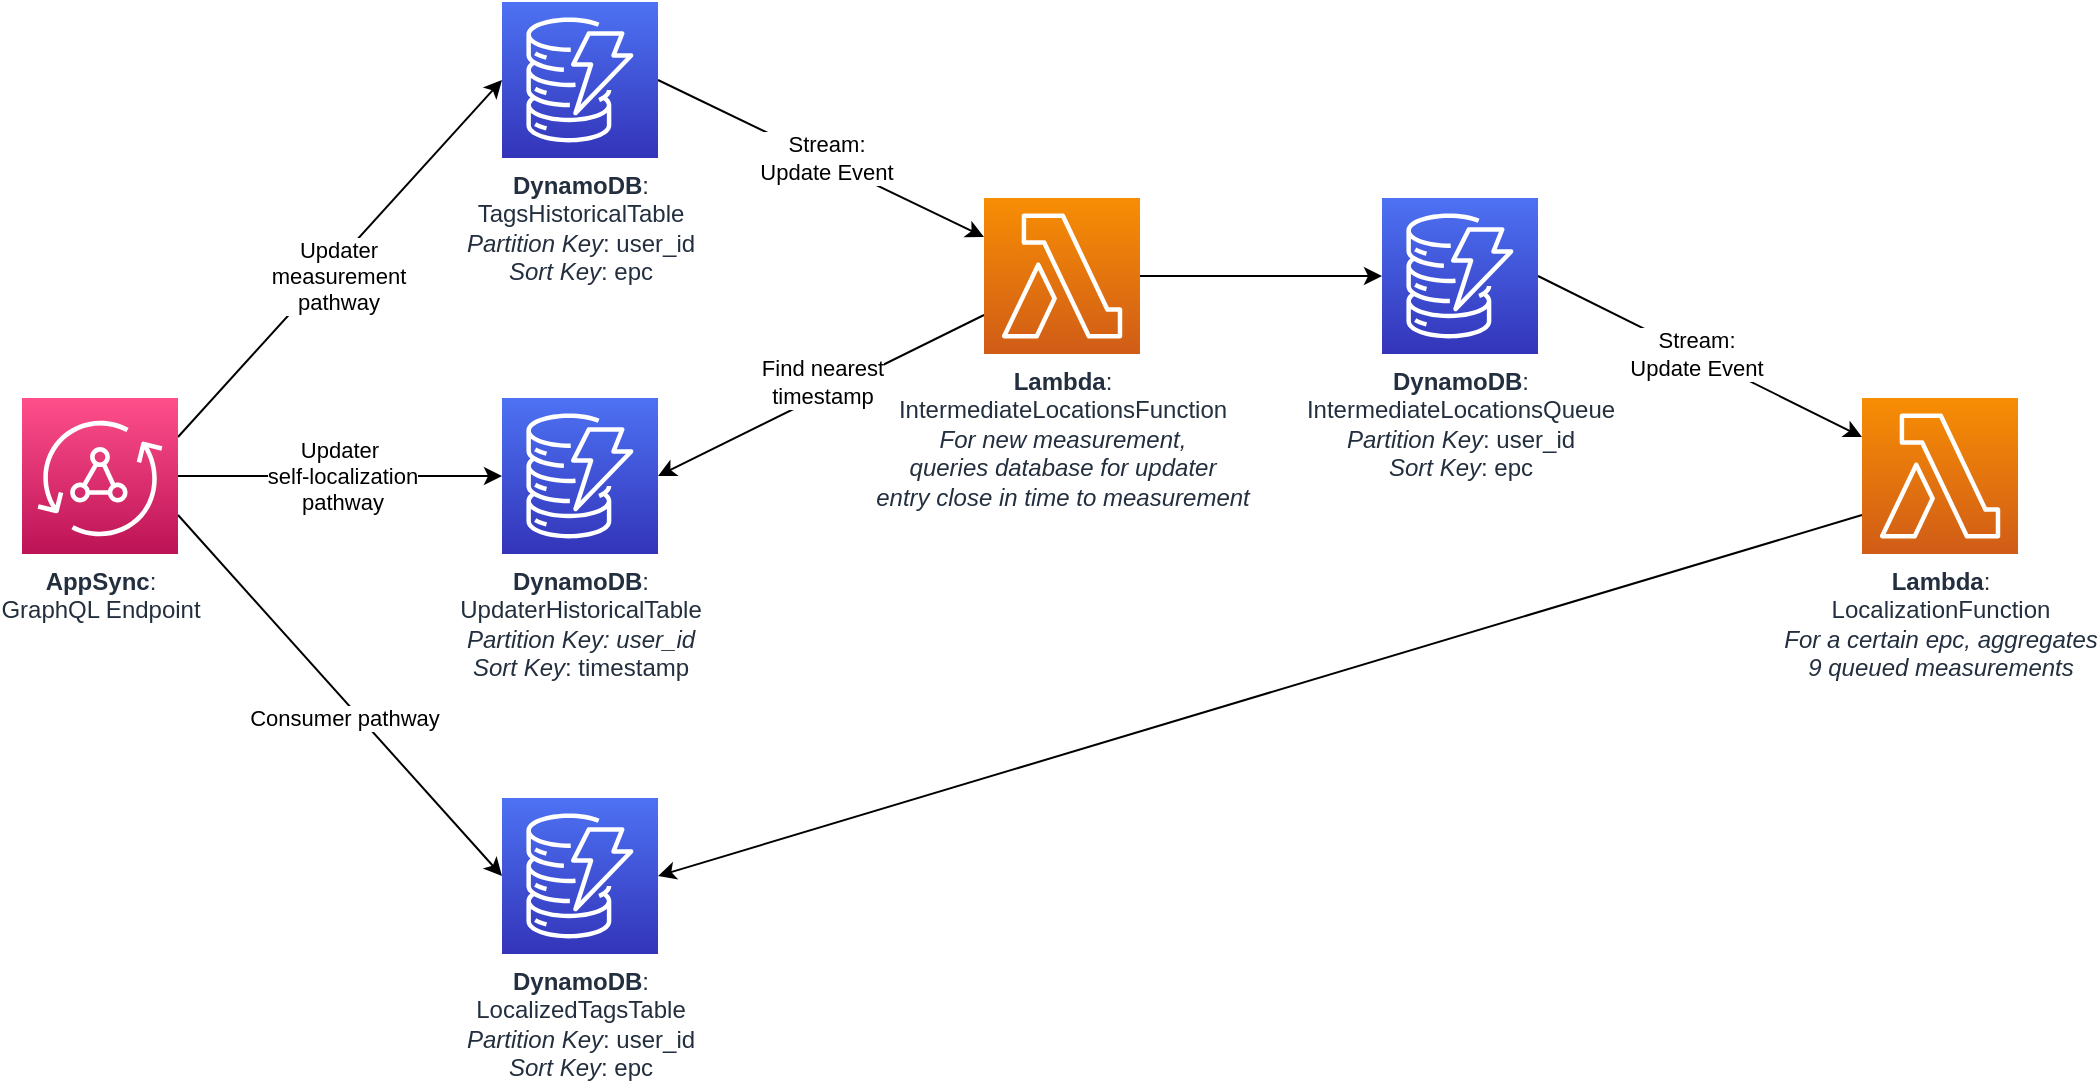 <mxfile version="16.2.2" type="device"><diagram id="R2lEEEUBdFMjLlhIrx00" name="Page-1"><mxGraphModel dx="1298" dy="731" grid="1" gridSize="10" guides="1" tooltips="1" connect="1" arrows="1" fold="1" page="1" pageScale="1" pageWidth="1200" pageHeight="1920" math="0" shadow="0" extFonts="Permanent Marker^https://fonts.googleapis.com/css?family=Permanent+Marker"><root><mxCell id="0"/><mxCell id="1" parent="0"/><mxCell id="3evPve3624h3R3nYrPPe-15" style="rounded=0;orthogonalLoop=1;jettySize=auto;html=1;exitX=1;exitY=0.5;exitDx=0;exitDy=0;exitPerimeter=0;entryX=0;entryY=0.25;entryDx=0;entryDy=0;entryPerimeter=0;" edge="1" parent="1" source="3evPve3624h3R3nYrPPe-7" target="3evPve3624h3R3nYrPPe-11"><mxGeometry relative="1" as="geometry"/></mxCell><mxCell id="3evPve3624h3R3nYrPPe-29" value="Stream:&lt;br&gt;Update Event" style="edgeLabel;html=1;align=center;verticalAlign=middle;resizable=0;points=[];" vertex="1" connectable="0" parent="3evPve3624h3R3nYrPPe-15"><mxGeometry x="-0.364" y="1" relative="1" as="geometry"><mxPoint x="32" y="15" as="offset"/></mxGeometry></mxCell><mxCell id="3evPve3624h3R3nYrPPe-7" value="&lt;b&gt;DynamoDB&lt;/b&gt;:&lt;br&gt;TagsHistoricalTable&lt;br&gt;&lt;i&gt;Partition Key&lt;/i&gt;: user_id&lt;br&gt;&lt;i&gt;Sort Key&lt;/i&gt;: epc" style="sketch=0;points=[[0,0,0],[0.25,0,0],[0.5,0,0],[0.75,0,0],[1,0,0],[0,1,0],[0.25,1,0],[0.5,1,0],[0.75,1,0],[1,1,0],[0,0.25,0],[0,0.5,0],[0,0.75,0],[1,0.25,0],[1,0.5,0],[1,0.75,0]];outlineConnect=0;fontColor=#232F3E;gradientColor=#4D72F3;gradientDirection=north;fillColor=#3334B9;strokeColor=#ffffff;dashed=0;verticalLabelPosition=bottom;verticalAlign=top;align=center;html=1;fontSize=12;fontStyle=0;aspect=fixed;shape=mxgraph.aws4.resourceIcon;resIcon=mxgraph.aws4.dynamodb;" vertex="1" parent="1"><mxGeometry x="320" y="80" width="78" height="78" as="geometry"/></mxCell><mxCell id="3evPve3624h3R3nYrPPe-8" value="&lt;b&gt;DynamoDB&lt;/b&gt;:&lt;br&gt;UpdaterHistoricalTable&lt;br&gt;&lt;i&gt;Partition Key: user_id&lt;br&gt;Sort Key&lt;/i&gt;: timestamp" style="sketch=0;points=[[0,0,0],[0.25,0,0],[0.5,0,0],[0.75,0,0],[1,0,0],[0,1,0],[0.25,1,0],[0.5,1,0],[0.75,1,0],[1,1,0],[0,0.25,0],[0,0.5,0],[0,0.75,0],[1,0.25,0],[1,0.5,0],[1,0.75,0]];outlineConnect=0;fontColor=#232F3E;gradientColor=#4D72F3;gradientDirection=north;fillColor=#3334B9;strokeColor=#ffffff;dashed=0;verticalLabelPosition=bottom;verticalAlign=top;align=center;html=1;fontSize=12;fontStyle=0;aspect=fixed;shape=mxgraph.aws4.resourceIcon;resIcon=mxgraph.aws4.dynamodb;" vertex="1" parent="1"><mxGeometry x="320" y="278" width="78" height="78" as="geometry"/></mxCell><mxCell id="3evPve3624h3R3nYrPPe-25" style="edgeStyle=none;rounded=0;orthogonalLoop=1;jettySize=auto;html=1;exitX=1;exitY=0.5;exitDx=0;exitDy=0;exitPerimeter=0;entryX=0;entryY=0.25;entryDx=0;entryDy=0;entryPerimeter=0;" edge="1" parent="1" source="3evPve3624h3R3nYrPPe-9" target="3evPve3624h3R3nYrPPe-24"><mxGeometry relative="1" as="geometry"/></mxCell><mxCell id="3evPve3624h3R3nYrPPe-32" value="Stream:&lt;br&gt;Update Event" style="edgeLabel;html=1;align=center;verticalAlign=middle;resizable=0;points=[];" vertex="1" connectable="0" parent="3evPve3624h3R3nYrPPe-25"><mxGeometry x="-0.167" y="-4" relative="1" as="geometry"><mxPoint x="13" y="2" as="offset"/></mxGeometry></mxCell><mxCell id="3evPve3624h3R3nYrPPe-9" value="&lt;b&gt;DynamoDB&lt;/b&gt;:&lt;br&gt;IntermediateLocationsQueue&lt;br&gt;&lt;i&gt;Partition Key&lt;/i&gt;: user_id&lt;br&gt;&lt;i&gt;Sort Key&lt;/i&gt;: epc" style="sketch=0;points=[[0,0,0],[0.25,0,0],[0.5,0,0],[0.75,0,0],[1,0,0],[0,1,0],[0.25,1,0],[0.5,1,0],[0.75,1,0],[1,1,0],[0,0.25,0],[0,0.5,0],[0,0.75,0],[1,0.25,0],[1,0.5,0],[1,0.75,0]];outlineConnect=0;fontColor=#232F3E;gradientColor=#4D72F3;gradientDirection=north;fillColor=#3334B9;strokeColor=#ffffff;dashed=0;verticalLabelPosition=bottom;verticalAlign=top;align=center;html=1;fontSize=12;fontStyle=0;aspect=fixed;shape=mxgraph.aws4.resourceIcon;resIcon=mxgraph.aws4.dynamodb;" vertex="1" parent="1"><mxGeometry x="760" y="178" width="78" height="78" as="geometry"/></mxCell><mxCell id="3evPve3624h3R3nYrPPe-27" style="edgeStyle=none;rounded=0;orthogonalLoop=1;jettySize=auto;html=1;entryX=0;entryY=0.5;entryDx=0;entryDy=0;entryPerimeter=0;" edge="1" parent="1" source="3evPve3624h3R3nYrPPe-11" target="3evPve3624h3R3nYrPPe-9"><mxGeometry relative="1" as="geometry"/></mxCell><mxCell id="3evPve3624h3R3nYrPPe-28" style="edgeStyle=none;rounded=0;orthogonalLoop=1;jettySize=auto;html=1;exitX=0;exitY=0.75;exitDx=0;exitDy=0;exitPerimeter=0;entryX=1;entryY=0.5;entryDx=0;entryDy=0;entryPerimeter=0;" edge="1" parent="1" source="3evPve3624h3R3nYrPPe-11" target="3evPve3624h3R3nYrPPe-8"><mxGeometry relative="1" as="geometry"/></mxCell><mxCell id="3evPve3624h3R3nYrPPe-33" value="Find nearest&lt;br&gt;timestamp" style="edgeLabel;html=1;align=center;verticalAlign=middle;resizable=0;points=[];" vertex="1" connectable="0" parent="3evPve3624h3R3nYrPPe-28"><mxGeometry x="-0.15" y="1" relative="1" as="geometry"><mxPoint x="-12" y="-2" as="offset"/></mxGeometry></mxCell><mxCell id="3evPve3624h3R3nYrPPe-11" value="&lt;b&gt;Lambda&lt;/b&gt;:&lt;br&gt;IntermediateLocationsFunction&lt;br&gt;&lt;i&gt;For new measurement,&lt;br&gt;queries database for updater&lt;br&gt;entry close in time to measurement&lt;/i&gt;" style="sketch=0;points=[[0,0,0],[0.25,0,0],[0.5,0,0],[0.75,0,0],[1,0,0],[0,1,0],[0.25,1,0],[0.5,1,0],[0.75,1,0],[1,1,0],[0,0.25,0],[0,0.5,0],[0,0.75,0],[1,0.25,0],[1,0.5,0],[1,0.75,0]];outlineConnect=0;fontColor=#232F3E;gradientColor=#F78E04;gradientDirection=north;fillColor=#D05C17;strokeColor=#ffffff;dashed=0;verticalLabelPosition=bottom;verticalAlign=top;align=center;html=1;fontSize=12;fontStyle=0;aspect=fixed;shape=mxgraph.aws4.resourceIcon;resIcon=mxgraph.aws4.lambda;" vertex="1" parent="1"><mxGeometry x="561" y="178" width="78" height="78" as="geometry"/></mxCell><mxCell id="3evPve3624h3R3nYrPPe-13" style="rounded=0;orthogonalLoop=1;jettySize=auto;html=1;exitX=1;exitY=0.25;exitDx=0;exitDy=0;exitPerimeter=0;entryX=0;entryY=0.5;entryDx=0;entryDy=0;entryPerimeter=0;" edge="1" parent="1" source="3evPve3624h3R3nYrPPe-12" target="3evPve3624h3R3nYrPPe-7"><mxGeometry relative="1" as="geometry"/></mxCell><mxCell id="3evPve3624h3R3nYrPPe-38" value="Updater&lt;br&gt;measurement&lt;br&gt;pathway" style="edgeLabel;html=1;align=center;verticalAlign=middle;resizable=0;points=[];" vertex="1" connectable="0" parent="3evPve3624h3R3nYrPPe-13"><mxGeometry x="-0.155" y="3" relative="1" as="geometry"><mxPoint x="13" y="-3" as="offset"/></mxGeometry></mxCell><mxCell id="3evPve3624h3R3nYrPPe-14" style="rounded=0;orthogonalLoop=1;jettySize=auto;html=1;exitX=1;exitY=0.5;exitDx=0;exitDy=0;exitPerimeter=0;entryX=0;entryY=0.5;entryDx=0;entryDy=0;entryPerimeter=0;" edge="1" parent="1" source="3evPve3624h3R3nYrPPe-12" target="3evPve3624h3R3nYrPPe-8"><mxGeometry relative="1" as="geometry"/></mxCell><mxCell id="3evPve3624h3R3nYrPPe-39" value="Updater&amp;nbsp;&lt;br&gt;self-localization&lt;br&gt;pathway" style="edgeLabel;html=1;align=center;verticalAlign=middle;resizable=0;points=[];" vertex="1" connectable="0" parent="3evPve3624h3R3nYrPPe-14"><mxGeometry x="0.148" y="1" relative="1" as="geometry"><mxPoint x="-11" y="1" as="offset"/></mxGeometry></mxCell><mxCell id="3evPve3624h3R3nYrPPe-36" style="edgeStyle=none;rounded=0;orthogonalLoop=1;jettySize=auto;html=1;exitX=1;exitY=0.75;exitDx=0;exitDy=0;exitPerimeter=0;entryX=0;entryY=0.5;entryDx=0;entryDy=0;entryPerimeter=0;" edge="1" parent="1" source="3evPve3624h3R3nYrPPe-12" target="3evPve3624h3R3nYrPPe-18"><mxGeometry relative="1" as="geometry"/></mxCell><mxCell id="3evPve3624h3R3nYrPPe-37" value="Consumer pathway" style="edgeLabel;html=1;align=center;verticalAlign=middle;resizable=0;points=[];" vertex="1" connectable="0" parent="3evPve3624h3R3nYrPPe-36"><mxGeometry x="0.092" y="-4" relative="1" as="geometry"><mxPoint x="-3" as="offset"/></mxGeometry></mxCell><mxCell id="3evPve3624h3R3nYrPPe-12" value="&lt;b&gt;AppSync&lt;/b&gt;:&lt;br&gt;GraphQL Endpoint" style="sketch=0;points=[[0,0,0],[0.25,0,0],[0.5,0,0],[0.75,0,0],[1,0,0],[0,1,0],[0.25,1,0],[0.5,1,0],[0.75,1,0],[1,1,0],[0,0.25,0],[0,0.5,0],[0,0.75,0],[1,0.25,0],[1,0.5,0],[1,0.75,0]];outlineConnect=0;fontColor=#232F3E;gradientColor=#FF4F8B;gradientDirection=north;fillColor=#BC1356;strokeColor=#ffffff;dashed=0;verticalLabelPosition=bottom;verticalAlign=top;align=center;html=1;fontSize=12;fontStyle=0;aspect=fixed;shape=mxgraph.aws4.resourceIcon;resIcon=mxgraph.aws4.appsync;" vertex="1" parent="1"><mxGeometry x="80" y="278" width="78" height="78" as="geometry"/></mxCell><mxCell id="3evPve3624h3R3nYrPPe-18" value="&lt;b&gt;DynamoDB&lt;/b&gt;:&lt;br&gt;LocalizedTagsTable&lt;br&gt;&lt;i&gt;Partition Key&lt;/i&gt;: user_id&lt;br&gt;&lt;i&gt;Sort Key&lt;/i&gt;: epc" style="sketch=0;points=[[0,0,0],[0.25,0,0],[0.5,0,0],[0.75,0,0],[1,0,0],[0,1,0],[0.25,1,0],[0.5,1,0],[0.75,1,0],[1,1,0],[0,0.25,0],[0,0.5,0],[0,0.75,0],[1,0.25,0],[1,0.5,0],[1,0.75,0]];outlineConnect=0;fontColor=#232F3E;gradientColor=#4D72F3;gradientDirection=north;fillColor=#3334B9;strokeColor=#ffffff;dashed=0;verticalLabelPosition=bottom;verticalAlign=top;align=center;html=1;fontSize=12;fontStyle=0;aspect=fixed;shape=mxgraph.aws4.resourceIcon;resIcon=mxgraph.aws4.dynamodb;" vertex="1" parent="1"><mxGeometry x="320" y="478" width="78" height="78" as="geometry"/></mxCell><mxCell id="3evPve3624h3R3nYrPPe-26" style="edgeStyle=none;rounded=0;orthogonalLoop=1;jettySize=auto;html=1;exitX=0;exitY=0.75;exitDx=0;exitDy=0;exitPerimeter=0;entryX=1;entryY=0.5;entryDx=0;entryDy=0;entryPerimeter=0;" edge="1" parent="1" source="3evPve3624h3R3nYrPPe-24" target="3evPve3624h3R3nYrPPe-18"><mxGeometry relative="1" as="geometry"/></mxCell><mxCell id="3evPve3624h3R3nYrPPe-24" value="&lt;b&gt;Lambda&lt;/b&gt;:&lt;br&gt;LocalizationFunction&lt;br&gt;&lt;i&gt;For a certain epc, aggregates &lt;br&gt;9 queued measurements&lt;/i&gt;" style="sketch=0;points=[[0,0,0],[0.25,0,0],[0.5,0,0],[0.75,0,0],[1,0,0],[0,1,0],[0.25,1,0],[0.5,1,0],[0.75,1,0],[1,1,0],[0,0.25,0],[0,0.5,0],[0,0.75,0],[1,0.25,0],[1,0.5,0],[1,0.75,0]];outlineConnect=0;fontColor=#232F3E;gradientColor=#F78E04;gradientDirection=north;fillColor=#D05C17;strokeColor=#ffffff;dashed=0;verticalLabelPosition=bottom;verticalAlign=top;align=center;html=1;fontSize=12;fontStyle=0;aspect=fixed;shape=mxgraph.aws4.resourceIcon;resIcon=mxgraph.aws4.lambda;" vertex="1" parent="1"><mxGeometry x="1000" y="278" width="78" height="78" as="geometry"/></mxCell></root></mxGraphModel></diagram></mxfile>